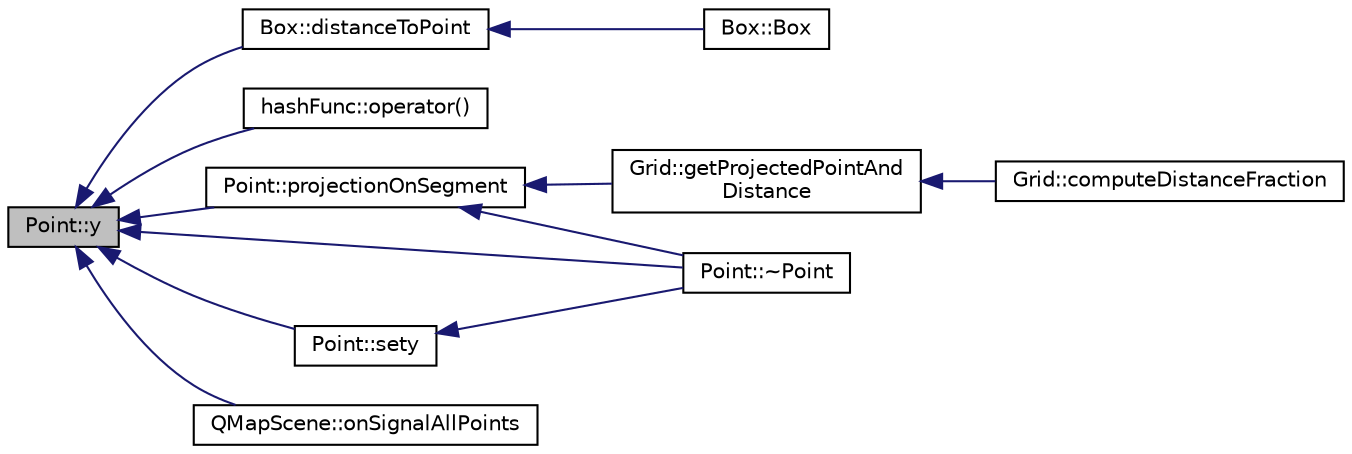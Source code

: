 digraph "Point::y"
{
 // INTERACTIVE_SVG=YES
  bgcolor="transparent";
  edge [fontname="Helvetica",fontsize="10",labelfontname="Helvetica",labelfontsize="10"];
  node [fontname="Helvetica",fontsize="10",shape=record];
  rankdir="LR";
  Node1 [label="Point::y",height=0.2,width=0.4,color="black", fillcolor="grey75", style="filled", fontcolor="black"];
  Node1 -> Node2 [dir="back",color="midnightblue",fontsize="10",style="solid",fontname="Helvetica"];
  Node2 [label="Box::distanceToPoint",height=0.2,width=0.4,color="black",URL="$class_box.html#a3a96bf8f86322e4885028e517ef40535"];
  Node2 -> Node3 [dir="back",color="midnightblue",fontsize="10",style="solid",fontname="Helvetica"];
  Node3 [label="Box::Box",height=0.2,width=0.4,color="black",URL="$class_box.html#ad1025ca7dfb54b3ce438306fe322d3ae"];
  Node1 -> Node4 [dir="back",color="midnightblue",fontsize="10",style="solid",fontname="Helvetica"];
  Node4 [label="hashFunc::operator()",height=0.2,width=0.4,color="black",URL="$structhash_func.html#a1ec440ab36b0e013a3bbc9cf48f34e35"];
  Node1 -> Node5 [dir="back",color="midnightblue",fontsize="10",style="solid",fontname="Helvetica"];
  Node5 [label="Point::projectionOnSegment",height=0.2,width=0.4,color="black",URL="$class_point.html#a9cff645d17a17081494fca956d43102a"];
  Node5 -> Node6 [dir="back",color="midnightblue",fontsize="10",style="solid",fontname="Helvetica"];
  Node6 [label="Grid::getProjectedPointAnd\lDistance",height=0.2,width=0.4,color="black",URL="$class_grid.html#ac4e7d17f7ac28247f6cbd55d4ae0fee8"];
  Node6 -> Node7 [dir="back",color="midnightblue",fontsize="10",style="solid",fontname="Helvetica"];
  Node7 [label="Grid::computeDistanceFraction",height=0.2,width=0.4,color="black",URL="$class_grid.html#afc6f21c3514d66d3ce16765ccb97411e"];
  Node5 -> Node8 [dir="back",color="midnightblue",fontsize="10",style="solid",fontname="Helvetica"];
  Node8 [label="Point::~Point",height=0.2,width=0.4,color="black",URL="$class_point.html#a364091762d6aa1aa5983d36fd7d8b6d5",tooltip="Point Class&#39;s Destructor. "];
  Node1 -> Node9 [dir="back",color="midnightblue",fontsize="10",style="solid",fontname="Helvetica"];
  Node9 [label="Point::sety",height=0.2,width=0.4,color="black",URL="$class_point.html#a16550863eab3e713371cdf8d5fa26926"];
  Node9 -> Node8 [dir="back",color="midnightblue",fontsize="10",style="solid",fontname="Helvetica"];
  Node1 -> Node8 [dir="back",color="midnightblue",fontsize="10",style="solid",fontname="Helvetica"];
  Node1 -> Node10 [dir="back",color="midnightblue",fontsize="10",style="solid",fontname="Helvetica"];
  Node10 [label="QMapScene::onSignalAllPoints",height=0.2,width=0.4,color="black",URL="$class_q_map_scene.html#a9c3b1d134cd012f2f2867bebab3dc09e"];
}
